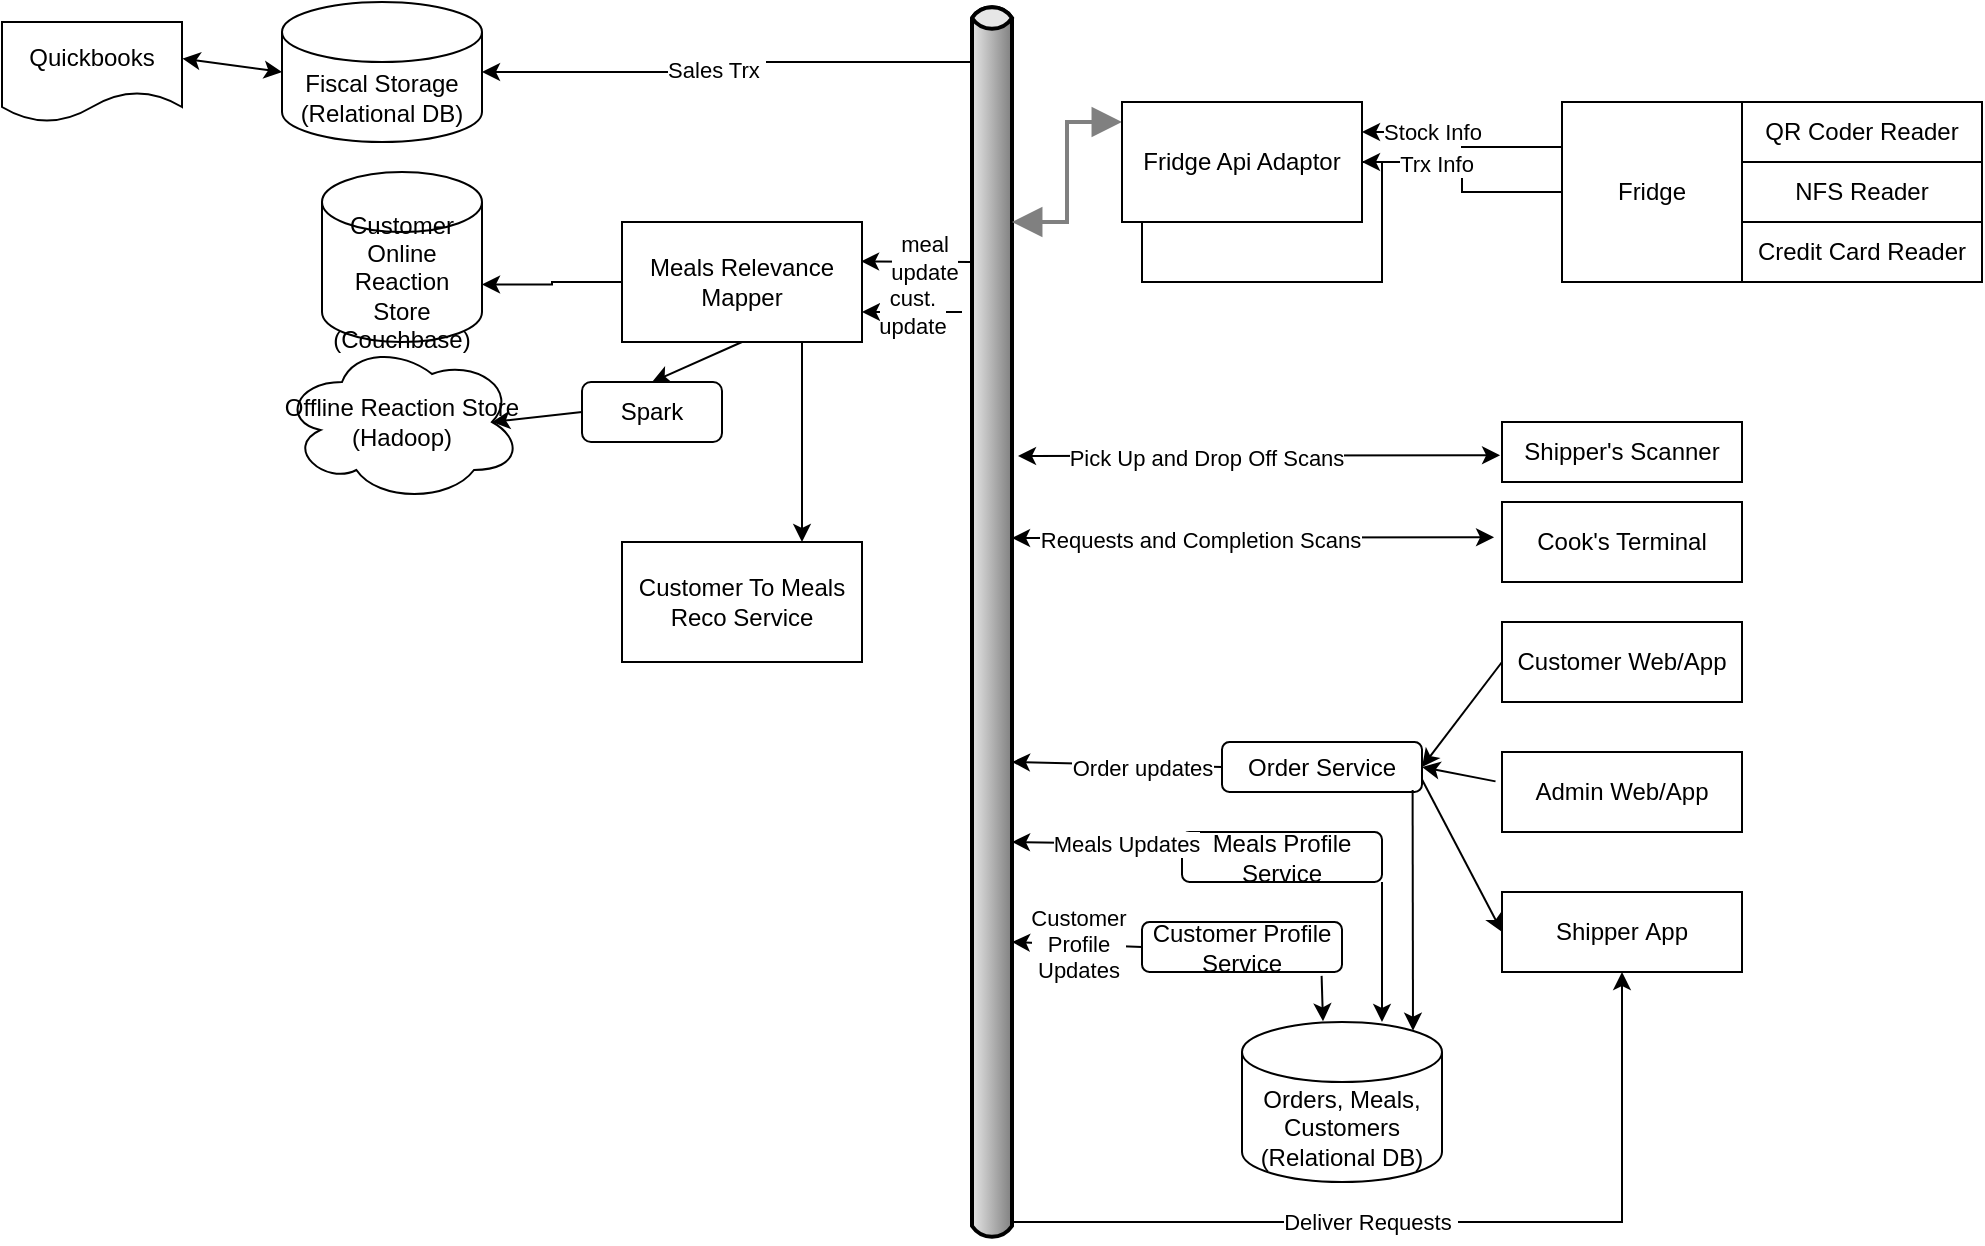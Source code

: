<mxfile version="13.8.8" type="device"><diagram id="MIhTS0-vC6U84Mf_KZBC" name="Page-1"><mxGraphModel dx="1425" dy="741" grid="1" gridSize="10" guides="1" tooltips="1" connect="1" arrows="1" fold="1" page="1" pageScale="1" pageWidth="1100" pageHeight="850" math="0" shadow="0"><root><mxCell id="0"/><mxCell id="1" parent="0"/><mxCell id="CnNOGd8denwAFmn9Hg8V-15" value="" style="rounded=0;whiteSpace=wrap;html=1;" vertex="1" parent="1"><mxGeometry x="590" y="110" width="120" height="60" as="geometry"/></mxCell><mxCell id="CnNOGd8denwAFmn9Hg8V-26" style="edgeStyle=orthogonalEdgeStyle;rounded=0;orthogonalLoop=1;jettySize=auto;html=1;exitX=0;exitY=0;exitDx=590;exitDy=0;exitPerimeter=0;entryX=1;entryY=0.5;entryDx=0;entryDy=0;entryPerimeter=0;" edge="1" parent="1" source="CnNOGd8denwAFmn9Hg8V-2" target="CnNOGd8denwAFmn9Hg8V-20"><mxGeometry relative="1" as="geometry"/></mxCell><mxCell id="CnNOGd8denwAFmn9Hg8V-27" value="Sales Trx&amp;nbsp;" style="edgeLabel;html=1;align=center;verticalAlign=middle;resizable=0;points=[];" vertex="1" connectable="0" parent="CnNOGd8denwAFmn9Hg8V-26"><mxGeometry x="0.062" y="-1" relative="1" as="geometry"><mxPoint as="offset"/></mxGeometry></mxCell><mxCell id="CnNOGd8denwAFmn9Hg8V-66" style="edgeStyle=orthogonalEdgeStyle;rounded=0;orthogonalLoop=1;jettySize=auto;html=1;exitX=0;exitY=1;exitDx=10;exitDy=0;exitPerimeter=0;entryX=0.5;entryY=1;entryDx=0;entryDy=0;" edge="1" parent="1" source="CnNOGd8denwAFmn9Hg8V-2" target="CnNOGd8denwAFmn9Hg8V-40"><mxGeometry relative="1" as="geometry"><Array as="points"><mxPoint x="830" y="640"/></Array></mxGeometry></mxCell><mxCell id="CnNOGd8denwAFmn9Hg8V-67" value="Deliver Requests&amp;nbsp;" style="edgeLabel;html=1;align=center;verticalAlign=middle;resizable=0;points=[];" vertex="1" connectable="0" parent="CnNOGd8denwAFmn9Hg8V-66"><mxGeometry x="-0.168" relative="1" as="geometry"><mxPoint as="offset"/></mxGeometry></mxCell><mxCell id="CnNOGd8denwAFmn9Hg8V-2" value="" style="strokeWidth=2;strokeColor=#000000;dashed=0;align=center;html=1;fontSize=8;shape=mxgraph.eip.messageChannel;rotation=-90;" vertex="1" parent="1"><mxGeometry x="205" y="330" width="620" height="20" as="geometry"/></mxCell><mxCell id="CnNOGd8denwAFmn9Hg8V-6" value="" style="edgeStyle=elbowEdgeStyle;strokeWidth=2;rounded=0;endArrow=block;startArrow=block;startSize=10;endSize=10;dashed=0;html=1;strokeColor=#808080;exitX=0;exitY=0.167;exitDx=0;exitDy=0;exitPerimeter=0;entryX=0;entryY=1;entryDx=510;entryDy=0;entryPerimeter=0;" edge="1" target="CnNOGd8denwAFmn9Hg8V-2" parent="1" source="CnNOGd8denwAFmn9Hg8V-13"><mxGeometry relative="1" as="geometry"><mxPoint x="460" y="200" as="sourcePoint"/></mxGeometry></mxCell><mxCell id="CnNOGd8denwAFmn9Hg8V-16" style="edgeStyle=orthogonalEdgeStyle;rounded=0;orthogonalLoop=1;jettySize=auto;html=1;exitX=0;exitY=0.25;exitDx=0;exitDy=0;entryX=1;entryY=0.25;entryDx=0;entryDy=0;" edge="1" parent="1" source="CnNOGd8denwAFmn9Hg8V-8" target="CnNOGd8denwAFmn9Hg8V-13"><mxGeometry relative="1" as="geometry"/></mxCell><mxCell id="CnNOGd8denwAFmn9Hg8V-17" value="Stock Info" style="edgeLabel;html=1;align=center;verticalAlign=middle;resizable=0;points=[];" vertex="1" connectable="0" parent="CnNOGd8denwAFmn9Hg8V-16"><mxGeometry x="0.349" relative="1" as="geometry"><mxPoint as="offset"/></mxGeometry></mxCell><mxCell id="CnNOGd8denwAFmn9Hg8V-18" style="edgeStyle=orthogonalEdgeStyle;rounded=0;orthogonalLoop=1;jettySize=auto;html=1;exitX=0;exitY=0.5;exitDx=0;exitDy=0;" edge="1" parent="1" source="CnNOGd8denwAFmn9Hg8V-8" target="CnNOGd8denwAFmn9Hg8V-13"><mxGeometry relative="1" as="geometry"/></mxCell><mxCell id="CnNOGd8denwAFmn9Hg8V-19" value="Trx Info" style="edgeLabel;html=1;align=center;verticalAlign=middle;resizable=0;points=[];" vertex="1" connectable="0" parent="CnNOGd8denwAFmn9Hg8V-18"><mxGeometry x="0.355" y="1" relative="1" as="geometry"><mxPoint as="offset"/></mxGeometry></mxCell><mxCell id="CnNOGd8denwAFmn9Hg8V-8" value="Fridge" style="whiteSpace=wrap;html=1;aspect=fixed;" vertex="1" parent="1"><mxGeometry x="800" y="80" width="90" height="90" as="geometry"/></mxCell><mxCell id="CnNOGd8denwAFmn9Hg8V-9" value="QR Coder Reader" style="rounded=0;whiteSpace=wrap;html=1;" vertex="1" parent="1"><mxGeometry x="890" y="80" width="120" height="30" as="geometry"/></mxCell><mxCell id="CnNOGd8denwAFmn9Hg8V-10" value="NFS Reader" style="rounded=0;whiteSpace=wrap;html=1;" vertex="1" parent="1"><mxGeometry x="890" y="110" width="120" height="30" as="geometry"/></mxCell><mxCell id="CnNOGd8denwAFmn9Hg8V-11" value="Credit Card Reader" style="rounded=0;whiteSpace=wrap;html=1;" vertex="1" parent="1"><mxGeometry x="890" y="140" width="120" height="30" as="geometry"/></mxCell><mxCell id="CnNOGd8denwAFmn9Hg8V-13" value="Fridge Api Adaptor" style="rounded=0;whiteSpace=wrap;html=1;" vertex="1" parent="1"><mxGeometry x="580" y="80" width="120" height="60" as="geometry"/></mxCell><mxCell id="CnNOGd8denwAFmn9Hg8V-20" value="Fiscal Storage (Relational DB)" style="shape=cylinder3;whiteSpace=wrap;html=1;boundedLbl=1;backgroundOutline=1;size=15;" vertex="1" parent="1"><mxGeometry x="160" y="30" width="100" height="70" as="geometry"/></mxCell><mxCell id="CnNOGd8denwAFmn9Hg8V-21" value="Quickbooks" style="shape=document;whiteSpace=wrap;html=1;boundedLbl=1;" vertex="1" parent="1"><mxGeometry x="20" y="40" width="90" height="50" as="geometry"/></mxCell><mxCell id="CnNOGd8denwAFmn9Hg8V-24" value="" style="endArrow=classic;startArrow=classic;html=1;exitX=1.002;exitY=0.366;exitDx=0;exitDy=0;exitPerimeter=0;entryX=0;entryY=0.5;entryDx=0;entryDy=0;entryPerimeter=0;" edge="1" parent="1" source="CnNOGd8denwAFmn9Hg8V-21" target="CnNOGd8denwAFmn9Hg8V-20"><mxGeometry width="50" height="50" relative="1" as="geometry"><mxPoint x="400" y="270" as="sourcePoint"/><mxPoint x="450" y="220" as="targetPoint"/></mxGeometry></mxCell><mxCell id="CnNOGd8denwAFmn9Hg8V-28" value="Customer Online Reaction Store (Couchbase)" style="shape=cylinder3;whiteSpace=wrap;html=1;boundedLbl=1;backgroundOutline=1;size=15;" vertex="1" parent="1"><mxGeometry x="180" y="115" width="80" height="85" as="geometry"/></mxCell><mxCell id="CnNOGd8denwAFmn9Hg8V-29" value="Offline Reaction Store (Hadoop)" style="ellipse;shape=cloud;whiteSpace=wrap;html=1;" vertex="1" parent="1"><mxGeometry x="160" y="200" width="120" height="80" as="geometry"/></mxCell><mxCell id="CnNOGd8denwAFmn9Hg8V-36" style="edgeStyle=orthogonalEdgeStyle;rounded=0;orthogonalLoop=1;jettySize=auto;html=1;exitX=0;exitY=0.5;exitDx=0;exitDy=0;entryX=1;entryY=0;entryDx=0;entryDy=56.25;entryPerimeter=0;" edge="1" parent="1" source="CnNOGd8denwAFmn9Hg8V-30" target="CnNOGd8denwAFmn9Hg8V-28"><mxGeometry relative="1" as="geometry"/></mxCell><mxCell id="CnNOGd8denwAFmn9Hg8V-30" value="Meals Relevance Mapper" style="rounded=0;whiteSpace=wrap;html=1;" vertex="1" parent="1"><mxGeometry x="330" y="140" width="120" height="60" as="geometry"/></mxCell><mxCell id="CnNOGd8denwAFmn9Hg8V-31" value="Spark" style="rounded=1;whiteSpace=wrap;html=1;" vertex="1" parent="1"><mxGeometry x="310" y="220" width="70" height="30" as="geometry"/></mxCell><mxCell id="CnNOGd8denwAFmn9Hg8V-32" value="" style="endArrow=classic;html=1;entryX=0.5;entryY=0;entryDx=0;entryDy=0;exitX=0.5;exitY=1;exitDx=0;exitDy=0;" edge="1" parent="1" source="CnNOGd8denwAFmn9Hg8V-30" target="CnNOGd8denwAFmn9Hg8V-31"><mxGeometry width="50" height="50" relative="1" as="geometry"><mxPoint x="400" y="230" as="sourcePoint"/><mxPoint x="450" y="180" as="targetPoint"/></mxGeometry></mxCell><mxCell id="CnNOGd8denwAFmn9Hg8V-33" value="" style="endArrow=classic;html=1;entryX=0.875;entryY=0.5;entryDx=0;entryDy=0;entryPerimeter=0;exitX=0;exitY=0.5;exitDx=0;exitDy=0;" edge="1" parent="1" source="CnNOGd8denwAFmn9Hg8V-31" target="CnNOGd8denwAFmn9Hg8V-29"><mxGeometry width="50" height="50" relative="1" as="geometry"><mxPoint x="400" y="230" as="sourcePoint"/><mxPoint x="450" y="180" as="targetPoint"/></mxGeometry></mxCell><mxCell id="CnNOGd8denwAFmn9Hg8V-34" value="" style="endArrow=classic;html=1;exitX=0;exitY=0;exitDx=490;exitDy=0;exitPerimeter=0;entryX=0.996;entryY=0.328;entryDx=0;entryDy=0;entryPerimeter=0;" edge="1" parent="1" source="CnNOGd8denwAFmn9Hg8V-2" target="CnNOGd8denwAFmn9Hg8V-30"><mxGeometry width="50" height="50" relative="1" as="geometry"><mxPoint x="400" y="230" as="sourcePoint"/><mxPoint x="450" y="180" as="targetPoint"/></mxGeometry></mxCell><mxCell id="CnNOGd8denwAFmn9Hg8V-37" value="meal&lt;br&gt;update&lt;br&gt;" style="edgeLabel;html=1;align=center;verticalAlign=middle;resizable=0;points=[];" vertex="1" connectable="0" parent="CnNOGd8denwAFmn9Hg8V-34"><mxGeometry x="0.355" y="-1" relative="1" as="geometry"><mxPoint x="12.92" y="-1.28" as="offset"/></mxGeometry></mxCell><mxCell id="CnNOGd8denwAFmn9Hg8V-38" value="cust.&lt;br&gt;update" style="endArrow=classic;html=1;entryX=1;entryY=0.75;entryDx=0;entryDy=0;" edge="1" parent="1" target="CnNOGd8denwAFmn9Hg8V-30"><mxGeometry width="50" height="50" relative="1" as="geometry"><mxPoint x="500" y="185" as="sourcePoint"/><mxPoint x="450" y="160" as="targetPoint"/></mxGeometry></mxCell><mxCell id="CnNOGd8denwAFmn9Hg8V-39" value="Customer Web/App" style="rounded=0;whiteSpace=wrap;html=1;" vertex="1" parent="1"><mxGeometry x="770" y="340" width="120" height="40" as="geometry"/></mxCell><mxCell id="CnNOGd8denwAFmn9Hg8V-40" value="Shipper&lt;span style=&quot;color: rgba(0 , 0 , 0 , 0) ; font-family: monospace ; font-size: 0px&quot;&gt;%3CmxGraphModel%3E%3Croot%3E%3CmxCell%20id%3D%220%22%2F%3E%3CmxCell%20id%3D%221%22%20parent%3D%220%22%2F%3E%3CmxCell%20id%3D%222%22%20value%3D%22Customer%20Web%2FApp%22%20style%3D%22rounded%3D0%3BwhiteSpace%3Dwrap%3Bhtml%3D1%3B%22%20vertex%3D%221%22%20parent%3D%221%22%3E%3CmxGeometry%20x%3D%22770%22%20y%3D%22265%22%20width%3D%22120%22%20height%3D%2240%22%20as%3D%22geometry%22%2F%3E%3C%2FmxCell%3E%3C%2Froot%3E%3C%2FmxGraphModel%3E&lt;/span&gt;&amp;nbsp;App" style="rounded=0;whiteSpace=wrap;html=1;" vertex="1" parent="1"><mxGeometry x="770" y="475" width="120" height="40" as="geometry"/></mxCell><mxCell id="CnNOGd8denwAFmn9Hg8V-41" value="Admin&lt;span style=&quot;color: rgba(0 , 0 , 0 , 0) ; font-family: monospace ; font-size: 0px&quot;&gt;%3CmxGraphModel%3E%3Croot%3E%3CmxCell%20id%3D%220%22%2F%3E%3CmxCell%20id%3D%221%22%20parent%3D%220%22%2F%3E%3CmxCell%20id%3D%222%22%20value%3D%22Customer%20Web%2FApp%22%20style%3D%22rounded%3D0%3BwhiteSpace%3Dwrap%3Bhtml%3D1%3B%22%20vertex%3D%221%22%20parent%3D%221%22%3E%3CmxGeometry%20x%3D%22770%22%20y%3D%22265%22%20width%3D%22120%22%20height%3D%2240%22%20as%3D%22geometry%22%2F%3E%3C%2FmxCell%3E%3C%2Froot%3E%3C%2FmxGraphModel%3E&lt;/span&gt;&amp;nbsp;Web/App" style="rounded=0;whiteSpace=wrap;html=1;" vertex="1" parent="1"><mxGeometry x="770" y="405" width="120" height="40" as="geometry"/></mxCell><mxCell id="CnNOGd8denwAFmn9Hg8V-43" value="Cook's Terminal" style="rounded=0;whiteSpace=wrap;html=1;" vertex="1" parent="1"><mxGeometry x="770" y="280" width="120" height="40" as="geometry"/></mxCell><mxCell id="CnNOGd8denwAFmn9Hg8V-46" value="Shipper's&lt;span style=&quot;color: rgba(0 , 0 , 0 , 0) ; font-family: monospace ; font-size: 0px&quot;&gt;%3CmxGraphModel%3E%3Croot%3E%3CmxCell%20id%3D%220%22%2F%3E%3CmxCell%20id%3D%221%22%20parent%3D%220%22%2F%3E%3CmxCell%20id%3D%222%22%20value%3D%22Customer%20Web%2FApp%22%20style%3D%22rounded%3D0%3BwhiteSpace%3Dwrap%3Bhtml%3D1%3B%22%20vertex%3D%221%22%20parent%3D%221%22%3E%3CmxGeometry%20x%3D%22770%22%20y%3D%22265%22%20width%3D%22120%22%20height%3D%2240%22%20as%3D%22geometry%22%2F%3E%3C%2FmxCell%3E%3C%2Froot%3E%3C%2FmxGraphModel%3E&lt;/span&gt;&amp;nbsp;Scanner" style="rounded=0;whiteSpace=wrap;html=1;" vertex="1" parent="1"><mxGeometry x="770" y="240" width="120" height="30" as="geometry"/></mxCell><mxCell id="CnNOGd8denwAFmn9Hg8V-47" value="Order Service" style="rounded=1;whiteSpace=wrap;html=1;" vertex="1" parent="1"><mxGeometry x="630" y="400" width="100" height="25" as="geometry"/></mxCell><mxCell id="CnNOGd8denwAFmn9Hg8V-48" value="Meals Profile Service" style="rounded=1;whiteSpace=wrap;html=1;" vertex="1" parent="1"><mxGeometry x="610" y="445" width="100" height="25" as="geometry"/></mxCell><mxCell id="CnNOGd8denwAFmn9Hg8V-50" value="Customer Profile Service" style="rounded=1;whiteSpace=wrap;html=1;" vertex="1" parent="1"><mxGeometry x="590" y="490" width="100" height="25" as="geometry"/></mxCell><mxCell id="CnNOGd8denwAFmn9Hg8V-51" value="Orders, Meals, Customers (Relational DB)" style="shape=cylinder3;whiteSpace=wrap;html=1;boundedLbl=1;backgroundOutline=1;size=15;" vertex="1" parent="1"><mxGeometry x="640" y="540" width="100" height="80" as="geometry"/></mxCell><mxCell id="CnNOGd8denwAFmn9Hg8V-52" value="" style="endArrow=classic;html=1;entryX=0.855;entryY=0;entryDx=0;entryDy=4.35;entryPerimeter=0;exitX=0.953;exitY=0.96;exitDx=0;exitDy=0;exitPerimeter=0;" edge="1" parent="1" source="CnNOGd8denwAFmn9Hg8V-47" target="CnNOGd8denwAFmn9Hg8V-51"><mxGeometry width="50" height="50" relative="1" as="geometry"><mxPoint x="400" y="320" as="sourcePoint"/><mxPoint x="450" y="270" as="targetPoint"/></mxGeometry></mxCell><mxCell id="CnNOGd8denwAFmn9Hg8V-53" value="" style="endArrow=classic;html=1;entryX=0.7;entryY=0;entryDx=0;entryDy=0;entryPerimeter=0;exitX=1;exitY=1;exitDx=0;exitDy=0;" edge="1" parent="1" source="CnNOGd8denwAFmn9Hg8V-48" target="CnNOGd8denwAFmn9Hg8V-51"><mxGeometry width="50" height="50" relative="1" as="geometry"><mxPoint x="310" y="510" as="sourcePoint"/><mxPoint x="360" y="460" as="targetPoint"/></mxGeometry></mxCell><mxCell id="CnNOGd8denwAFmn9Hg8V-54" value="" style="endArrow=classic;html=1;entryX=0.405;entryY=-0.004;entryDx=0;entryDy=0;entryPerimeter=0;exitX=0.898;exitY=1.077;exitDx=0;exitDy=0;exitPerimeter=0;" edge="1" parent="1" source="CnNOGd8denwAFmn9Hg8V-50" target="CnNOGd8denwAFmn9Hg8V-51"><mxGeometry width="50" height="50" relative="1" as="geometry"><mxPoint x="200" y="470" as="sourcePoint"/><mxPoint x="250" y="420" as="targetPoint"/></mxGeometry></mxCell><mxCell id="CnNOGd8denwAFmn9Hg8V-55" value="" style="endArrow=classic;html=1;entryX=0;entryY=1;entryDx=240;entryDy=0;entryPerimeter=0;exitX=0;exitY=0.5;exitDx=0;exitDy=0;" edge="1" parent="1" source="CnNOGd8denwAFmn9Hg8V-47" target="CnNOGd8denwAFmn9Hg8V-2"><mxGeometry width="50" height="50" relative="1" as="geometry"><mxPoint x="400" y="320" as="sourcePoint"/><mxPoint x="450" y="270" as="targetPoint"/></mxGeometry></mxCell><mxCell id="CnNOGd8denwAFmn9Hg8V-56" value="Order updates" style="edgeLabel;html=1;align=center;verticalAlign=middle;resizable=0;points=[];" vertex="1" connectable="0" parent="CnNOGd8denwAFmn9Hg8V-55"><mxGeometry x="0.468" relative="1" as="geometry"><mxPoint x="37.22" y="1.84" as="offset"/></mxGeometry></mxCell><mxCell id="CnNOGd8denwAFmn9Hg8V-57" value="" style="endArrow=classic;html=1;entryX=0;entryY=1;entryDx=200;entryDy=0;entryPerimeter=0;exitX=0;exitY=0.25;exitDx=0;exitDy=0;" edge="1" parent="1" source="CnNOGd8denwAFmn9Hg8V-48" target="CnNOGd8denwAFmn9Hg8V-2"><mxGeometry width="50" height="50" relative="1" as="geometry"><mxPoint x="400" y="320" as="sourcePoint"/><mxPoint x="450" y="270" as="targetPoint"/></mxGeometry></mxCell><mxCell id="CnNOGd8denwAFmn9Hg8V-58" value="Meals Updates" style="edgeLabel;html=1;align=center;verticalAlign=middle;resizable=0;points=[];" vertex="1" connectable="0" parent="CnNOGd8denwAFmn9Hg8V-57"><mxGeometry x="-0.339" relative="1" as="geometry"><mxPoint as="offset"/></mxGeometry></mxCell><mxCell id="CnNOGd8denwAFmn9Hg8V-59" value="Customer&lt;br&gt;Profile&lt;br&gt;Updates" style="endArrow=classic;html=1;entryX=0;entryY=1;entryDx=150;entryDy=0;entryPerimeter=0;exitX=0;exitY=0.5;exitDx=0;exitDy=0;" edge="1" parent="1" source="CnNOGd8denwAFmn9Hg8V-50" target="CnNOGd8denwAFmn9Hg8V-2"><mxGeometry width="50" height="50" relative="1" as="geometry"><mxPoint x="400" y="320" as="sourcePoint"/><mxPoint x="450" y="270" as="targetPoint"/></mxGeometry></mxCell><mxCell id="CnNOGd8denwAFmn9Hg8V-60" value="" style="endArrow=classic;html=1;entryX=1;entryY=0.5;entryDx=0;entryDy=0;exitX=-0.027;exitY=0.367;exitDx=0;exitDy=0;exitPerimeter=0;" edge="1" parent="1" source="CnNOGd8denwAFmn9Hg8V-41" target="CnNOGd8denwAFmn9Hg8V-47"><mxGeometry width="50" height="50" relative="1" as="geometry"><mxPoint x="660" y="350" as="sourcePoint"/><mxPoint x="710" y="300" as="targetPoint"/></mxGeometry></mxCell><mxCell id="CnNOGd8denwAFmn9Hg8V-61" value="" style="endArrow=classic;html=1;entryX=1;entryY=0.5;entryDx=0;entryDy=0;exitX=0;exitY=0.5;exitDx=0;exitDy=0;" edge="1" parent="1" source="CnNOGd8denwAFmn9Hg8V-39" target="CnNOGd8denwAFmn9Hg8V-47"><mxGeometry width="50" height="50" relative="1" as="geometry"><mxPoint x="776.76" y="429.68" as="sourcePoint"/><mxPoint x="740" y="422.5" as="targetPoint"/></mxGeometry></mxCell><mxCell id="CnNOGd8denwAFmn9Hg8V-62" value="" style="endArrow=classic;startArrow=classic;html=1;entryX=-0.033;entryY=0.441;entryDx=0;entryDy=0;entryPerimeter=0;" edge="1" parent="1" target="CnNOGd8denwAFmn9Hg8V-43"><mxGeometry width="50" height="50" relative="1" as="geometry"><mxPoint x="525" y="298" as="sourcePoint"/><mxPoint x="640" y="270" as="targetPoint"/></mxGeometry></mxCell><mxCell id="CnNOGd8denwAFmn9Hg8V-63" value="Requests and Completion Scans" style="edgeLabel;html=1;align=center;verticalAlign=middle;resizable=0;points=[];" vertex="1" connectable="0" parent="CnNOGd8denwAFmn9Hg8V-62"><mxGeometry x="-0.219" y="-1" relative="1" as="geometry"><mxPoint as="offset"/></mxGeometry></mxCell><mxCell id="CnNOGd8denwAFmn9Hg8V-64" value="" style="endArrow=classic;startArrow=classic;html=1;entryX=-0.033;entryY=0.441;entryDx=0;entryDy=0;entryPerimeter=0;" edge="1" parent="1"><mxGeometry width="50" height="50" relative="1" as="geometry"><mxPoint x="528" y="257" as="sourcePoint"/><mxPoint x="769.04" y="256.64" as="targetPoint"/></mxGeometry></mxCell><mxCell id="CnNOGd8denwAFmn9Hg8V-65" value="Pick Up and Drop Off Scans" style="edgeLabel;html=1;align=center;verticalAlign=middle;resizable=0;points=[];" vertex="1" connectable="0" parent="CnNOGd8denwAFmn9Hg8V-64"><mxGeometry x="-0.219" y="-1" relative="1" as="geometry"><mxPoint as="offset"/></mxGeometry></mxCell><mxCell id="CnNOGd8denwAFmn9Hg8V-68" value="" style="endArrow=classic;html=1;entryX=0;entryY=0.5;entryDx=0;entryDy=0;exitX=1;exitY=0.75;exitDx=0;exitDy=0;" edge="1" parent="1" source="CnNOGd8denwAFmn9Hg8V-47" target="CnNOGd8denwAFmn9Hg8V-40"><mxGeometry width="50" height="50" relative="1" as="geometry"><mxPoint x="400" y="420" as="sourcePoint"/><mxPoint x="450" y="370" as="targetPoint"/></mxGeometry></mxCell><mxCell id="CnNOGd8denwAFmn9Hg8V-69" value="Customer To Meals Reco Service" style="rounded=0;whiteSpace=wrap;html=1;" vertex="1" parent="1"><mxGeometry x="330" y="300" width="120" height="60" as="geometry"/></mxCell><mxCell id="CnNOGd8denwAFmn9Hg8V-70" value="" style="endArrow=classic;html=1;entryX=0.75;entryY=0;entryDx=0;entryDy=0;exitX=0.75;exitY=1;exitDx=0;exitDy=0;" edge="1" parent="1" source="CnNOGd8denwAFmn9Hg8V-30" target="CnNOGd8denwAFmn9Hg8V-69"><mxGeometry width="50" height="50" relative="1" as="geometry"><mxPoint x="400" y="420" as="sourcePoint"/><mxPoint x="450" y="370" as="targetPoint"/></mxGeometry></mxCell></root></mxGraphModel></diagram></mxfile>
